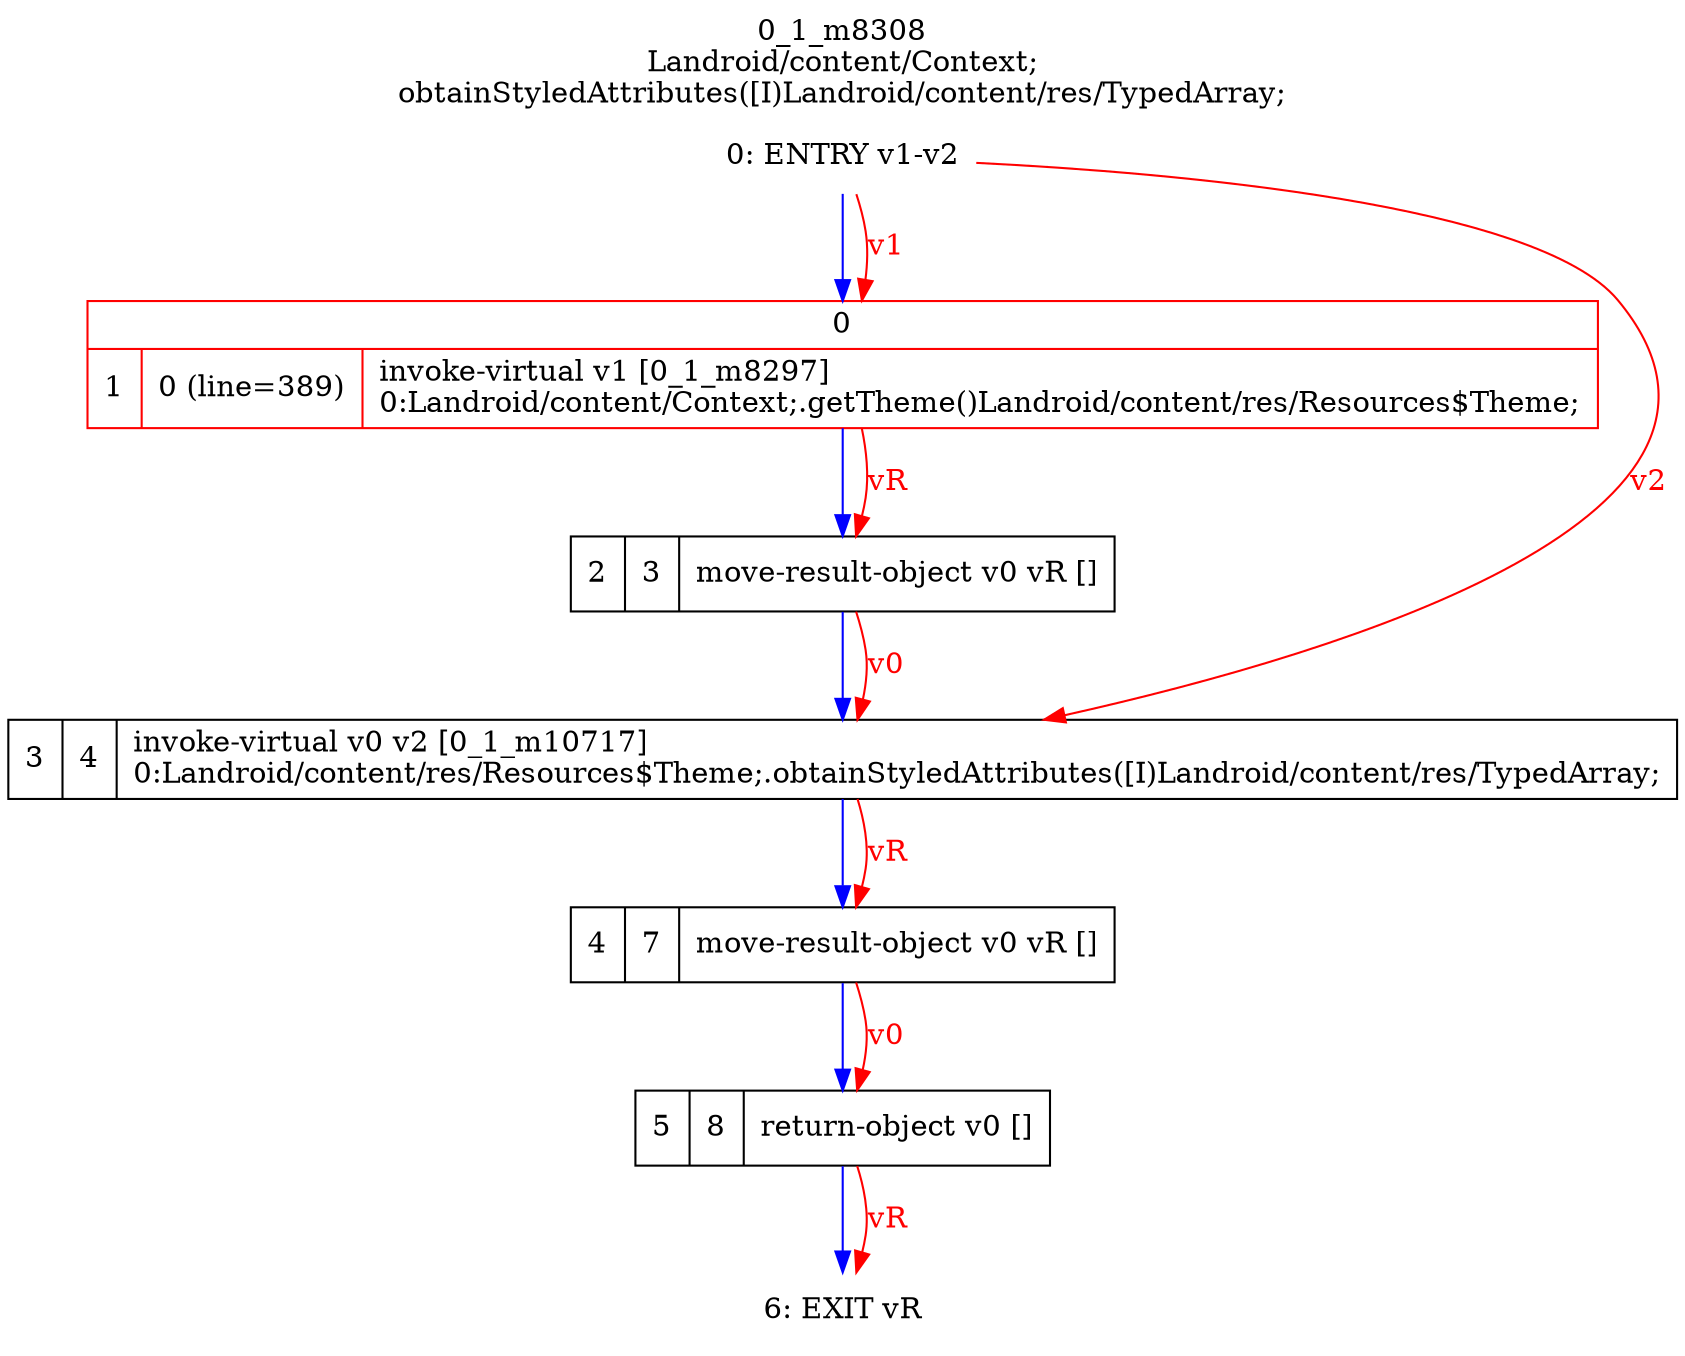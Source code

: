 digraph G {
rankdir=UD;
labelloc=t;
label="0_1_m8308\nLandroid/content/Context;
obtainStyledAttributes([I)Landroid/content/res/TypedArray;";
0[label="0: ENTRY v1-v2",shape=plaintext];
1[label="{0|{1|0 (line=389)|invoke-virtual v1 [0_1_m8297]\l0:Landroid/content/Context;.getTheme()Landroid/content/res/Resources$Theme;\l}}",shape=record,URL="0_1_m8297.dot", color=red];
2[label="2|3|move-result-object v0 vR []\l",shape=record];
3[label="3|4|invoke-virtual v0 v2 [0_1_m10717]\l0:Landroid/content/res/Resources$Theme;.obtainStyledAttributes([I)Landroid/content/res/TypedArray;\l",shape=record,URL="0_1_m10717.dot"];
4[label="4|7|move-result-object v0 vR []\l",shape=record];
5[label="5|8|return-object v0 []\l",shape=record];
6[label="6: EXIT vR",shape=plaintext];
0->1 [color=blue, fontcolor=blue,weight=100, taillabel=""];
1->2 [color=blue, fontcolor=blue,weight=100, taillabel=""];
2->3 [color=blue, fontcolor=blue,weight=100, taillabel=""];
3->4 [color=blue, fontcolor=blue,weight=100, taillabel=""];
4->5 [color=blue, fontcolor=blue,weight=100, taillabel=""];
5->6 [color=blue, fontcolor=blue,weight=100, taillabel=""];
0->1 [color=red, fontcolor=red, label="v1"];
1->2 [color=red, fontcolor=red, label="vR"];
0->3 [color=red, fontcolor=red, label="v2"];
2->3 [color=red, fontcolor=red, label="v0"];
3->4 [color=red, fontcolor=red, label="vR"];
4->5 [color=red, fontcolor=red, label="v0"];
5->6 [color=red, fontcolor=red, label="vR"];
}

